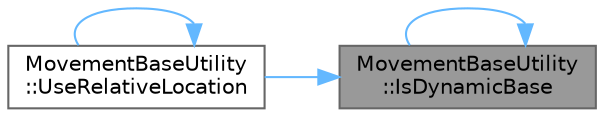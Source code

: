 digraph "MovementBaseUtility::IsDynamicBase"
{
 // INTERACTIVE_SVG=YES
 // LATEX_PDF_SIZE
  bgcolor="transparent";
  edge [fontname=Helvetica,fontsize=10,labelfontname=Helvetica,labelfontsize=10];
  node [fontname=Helvetica,fontsize=10,shape=box,height=0.2,width=0.4];
  rankdir="RL";
  Node1 [id="Node000001",label="MovementBaseUtility\l::IsDynamicBase",height=0.2,width=0.4,color="gray40", fillcolor="grey60", style="filled", fontcolor="black",tooltip="Determine whether MovementBase can possibly move."];
  Node1 -> Node1 [id="edge1_Node000001_Node000001",dir="back",color="steelblue1",style="solid",tooltip=" "];
  Node1 -> Node2 [id="edge2_Node000001_Node000002",dir="back",color="steelblue1",style="solid",tooltip=" "];
  Node2 [id="Node000002",label="MovementBaseUtility\l::UseRelativeLocation",height=0.2,width=0.4,color="grey40", fillcolor="white", style="filled",URL="$de/de5/namespaceMovementBaseUtility.html#a36f44bbf68226b8ced11cc03b9434807",tooltip="Determine if we should use relative positioning when based on a component (because it may move)."];
  Node2 -> Node2 [id="edge3_Node000002_Node000002",dir="back",color="steelblue1",style="solid",tooltip=" "];
}
